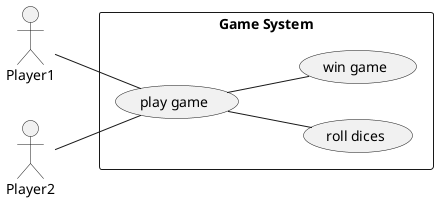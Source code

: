 @startuml
left to right direction
Actor Player1 as Player1
Actor Player2 as Player2
rectangle "Game System" {
        (play game) as playgame
        Player1 -- playgame
        Player2 -- playgame
        playgame -- (roll dices)
        playgame -- (win game)
}


@enduml